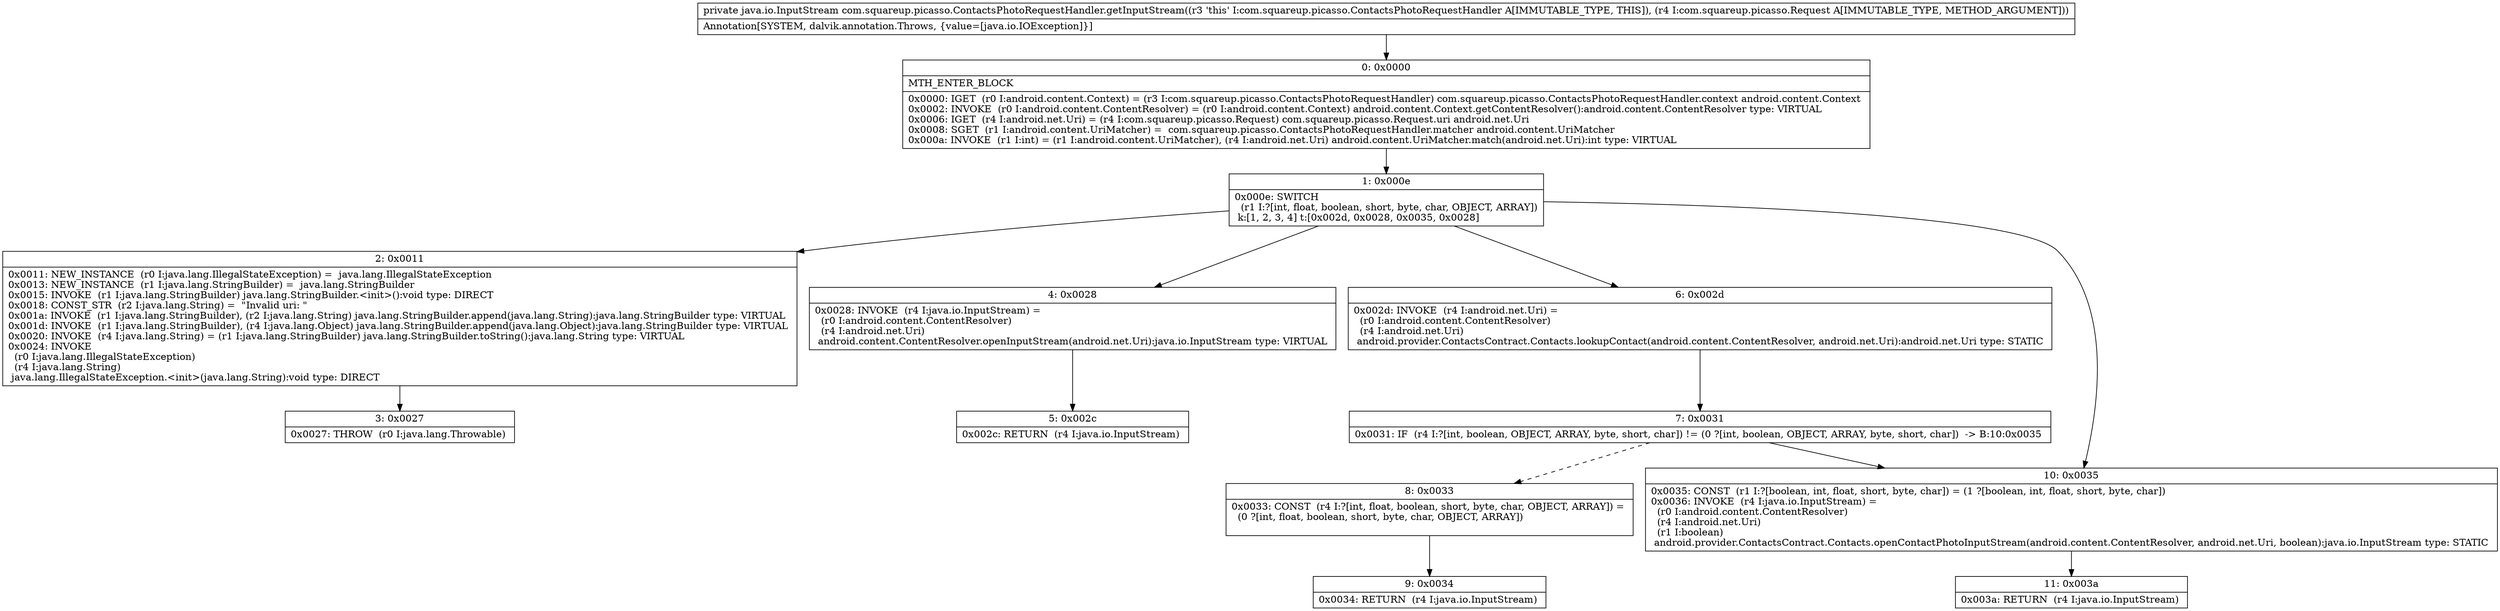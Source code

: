 digraph "CFG forcom.squareup.picasso.ContactsPhotoRequestHandler.getInputStream(Lcom\/squareup\/picasso\/Request;)Ljava\/io\/InputStream;" {
Node_0 [shape=record,label="{0\:\ 0x0000|MTH_ENTER_BLOCK\l|0x0000: IGET  (r0 I:android.content.Context) = (r3 I:com.squareup.picasso.ContactsPhotoRequestHandler) com.squareup.picasso.ContactsPhotoRequestHandler.context android.content.Context \l0x0002: INVOKE  (r0 I:android.content.ContentResolver) = (r0 I:android.content.Context) android.content.Context.getContentResolver():android.content.ContentResolver type: VIRTUAL \l0x0006: IGET  (r4 I:android.net.Uri) = (r4 I:com.squareup.picasso.Request) com.squareup.picasso.Request.uri android.net.Uri \l0x0008: SGET  (r1 I:android.content.UriMatcher) =  com.squareup.picasso.ContactsPhotoRequestHandler.matcher android.content.UriMatcher \l0x000a: INVOKE  (r1 I:int) = (r1 I:android.content.UriMatcher), (r4 I:android.net.Uri) android.content.UriMatcher.match(android.net.Uri):int type: VIRTUAL \l}"];
Node_1 [shape=record,label="{1\:\ 0x000e|0x000e: SWITCH  \l  (r1 I:?[int, float, boolean, short, byte, char, OBJECT, ARRAY])\l k:[1, 2, 3, 4] t:[0x002d, 0x0028, 0x0035, 0x0028] \l}"];
Node_2 [shape=record,label="{2\:\ 0x0011|0x0011: NEW_INSTANCE  (r0 I:java.lang.IllegalStateException) =  java.lang.IllegalStateException \l0x0013: NEW_INSTANCE  (r1 I:java.lang.StringBuilder) =  java.lang.StringBuilder \l0x0015: INVOKE  (r1 I:java.lang.StringBuilder) java.lang.StringBuilder.\<init\>():void type: DIRECT \l0x0018: CONST_STR  (r2 I:java.lang.String) =  \"Invalid uri: \" \l0x001a: INVOKE  (r1 I:java.lang.StringBuilder), (r2 I:java.lang.String) java.lang.StringBuilder.append(java.lang.String):java.lang.StringBuilder type: VIRTUAL \l0x001d: INVOKE  (r1 I:java.lang.StringBuilder), (r4 I:java.lang.Object) java.lang.StringBuilder.append(java.lang.Object):java.lang.StringBuilder type: VIRTUAL \l0x0020: INVOKE  (r4 I:java.lang.String) = (r1 I:java.lang.StringBuilder) java.lang.StringBuilder.toString():java.lang.String type: VIRTUAL \l0x0024: INVOKE  \l  (r0 I:java.lang.IllegalStateException)\l  (r4 I:java.lang.String)\l java.lang.IllegalStateException.\<init\>(java.lang.String):void type: DIRECT \l}"];
Node_3 [shape=record,label="{3\:\ 0x0027|0x0027: THROW  (r0 I:java.lang.Throwable) \l}"];
Node_4 [shape=record,label="{4\:\ 0x0028|0x0028: INVOKE  (r4 I:java.io.InputStream) = \l  (r0 I:android.content.ContentResolver)\l  (r4 I:android.net.Uri)\l android.content.ContentResolver.openInputStream(android.net.Uri):java.io.InputStream type: VIRTUAL \l}"];
Node_5 [shape=record,label="{5\:\ 0x002c|0x002c: RETURN  (r4 I:java.io.InputStream) \l}"];
Node_6 [shape=record,label="{6\:\ 0x002d|0x002d: INVOKE  (r4 I:android.net.Uri) = \l  (r0 I:android.content.ContentResolver)\l  (r4 I:android.net.Uri)\l android.provider.ContactsContract.Contacts.lookupContact(android.content.ContentResolver, android.net.Uri):android.net.Uri type: STATIC \l}"];
Node_7 [shape=record,label="{7\:\ 0x0031|0x0031: IF  (r4 I:?[int, boolean, OBJECT, ARRAY, byte, short, char]) != (0 ?[int, boolean, OBJECT, ARRAY, byte, short, char])  \-\> B:10:0x0035 \l}"];
Node_8 [shape=record,label="{8\:\ 0x0033|0x0033: CONST  (r4 I:?[int, float, boolean, short, byte, char, OBJECT, ARRAY]) = \l  (0 ?[int, float, boolean, short, byte, char, OBJECT, ARRAY])\l \l}"];
Node_9 [shape=record,label="{9\:\ 0x0034|0x0034: RETURN  (r4 I:java.io.InputStream) \l}"];
Node_10 [shape=record,label="{10\:\ 0x0035|0x0035: CONST  (r1 I:?[boolean, int, float, short, byte, char]) = (1 ?[boolean, int, float, short, byte, char]) \l0x0036: INVOKE  (r4 I:java.io.InputStream) = \l  (r0 I:android.content.ContentResolver)\l  (r4 I:android.net.Uri)\l  (r1 I:boolean)\l android.provider.ContactsContract.Contacts.openContactPhotoInputStream(android.content.ContentResolver, android.net.Uri, boolean):java.io.InputStream type: STATIC \l}"];
Node_11 [shape=record,label="{11\:\ 0x003a|0x003a: RETURN  (r4 I:java.io.InputStream) \l}"];
MethodNode[shape=record,label="{private java.io.InputStream com.squareup.picasso.ContactsPhotoRequestHandler.getInputStream((r3 'this' I:com.squareup.picasso.ContactsPhotoRequestHandler A[IMMUTABLE_TYPE, THIS]), (r4 I:com.squareup.picasso.Request A[IMMUTABLE_TYPE, METHOD_ARGUMENT]))  | Annotation[SYSTEM, dalvik.annotation.Throws, \{value=[java.io.IOException]\}]\l}"];
MethodNode -> Node_0;
Node_0 -> Node_1;
Node_1 -> Node_2;
Node_1 -> Node_4;
Node_1 -> Node_6;
Node_1 -> Node_10;
Node_2 -> Node_3;
Node_4 -> Node_5;
Node_6 -> Node_7;
Node_7 -> Node_8[style=dashed];
Node_7 -> Node_10;
Node_8 -> Node_9;
Node_10 -> Node_11;
}

